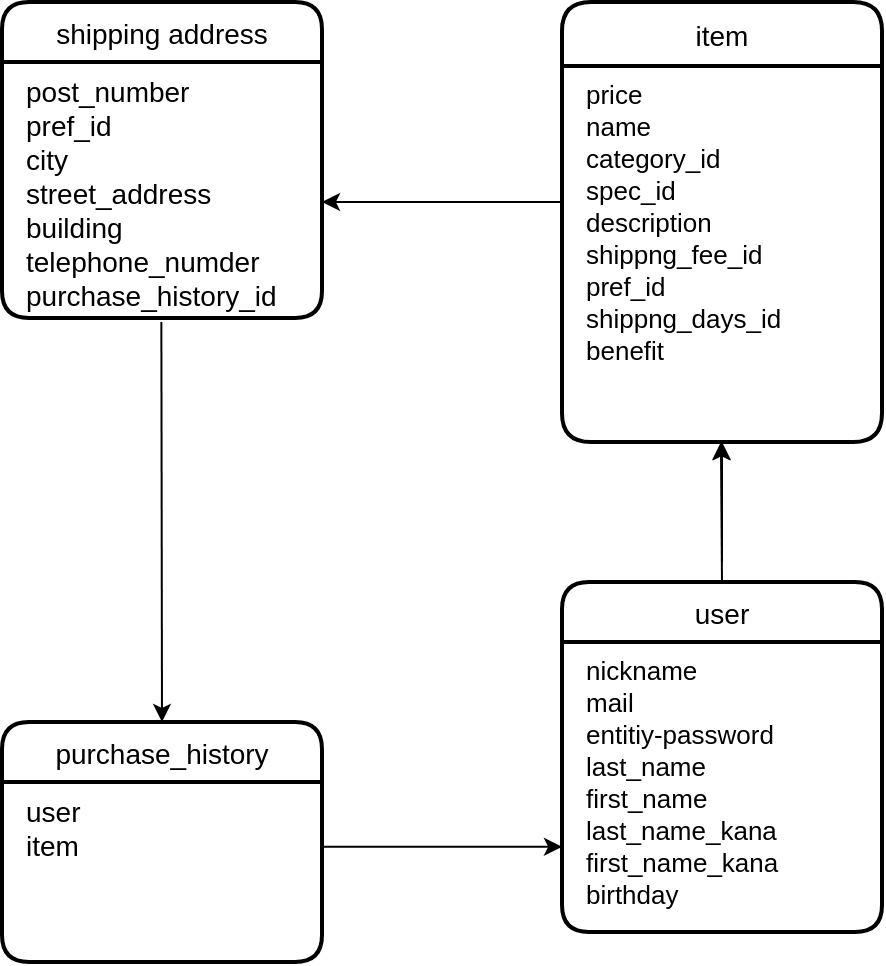 <mxfile>
    <diagram id="G2o_j3hD86nhH1nPVwL7" name="ページ1">
        <mxGraphModel dx="1004" dy="441" grid="1" gridSize="10" guides="1" tooltips="1" connect="1" arrows="1" fold="1" page="1" pageScale="1" pageWidth="1600" pageHeight="900" math="0" shadow="0">
            <root>
                <mxCell id="0"/>
                <mxCell id="1" parent="0"/>
                <mxCell id="53" style="edgeStyle=none;html=1;exitX=0.5;exitY=0;exitDx=0;exitDy=0;" parent="1" source="100" edge="1">
                    <mxGeometry relative="1" as="geometry">
                        <mxPoint x="719.47" y="504" as="sourcePoint"/>
                        <mxPoint x="719.47" y="300" as="targetPoint"/>
                    </mxGeometry>
                </mxCell>
                <mxCell id="56" style="edgeStyle=none;html=1;exitX=1;exitY=0.36;exitDx=0;exitDy=0;exitPerimeter=0;" parent="1" edge="1">
                    <mxGeometry relative="1" as="geometry">
                        <mxPoint x="520" y="502.4" as="sourcePoint"/>
                        <mxPoint x="640" y="502.429" as="targetPoint"/>
                    </mxGeometry>
                </mxCell>
                <mxCell id="58" style="edgeStyle=none;html=1;exitX=0;exitY=0.5;exitDx=0;exitDy=0;entryX=1;entryY=0.5;entryDx=0;entryDy=0;" parent="1" edge="1">
                    <mxGeometry relative="1" as="geometry">
                        <mxPoint x="640" y="180" as="sourcePoint"/>
                        <mxPoint x="520" y="180" as="targetPoint"/>
                    </mxGeometry>
                </mxCell>
                <mxCell id="57" style="edgeStyle=none;html=1;entryX=0.5;entryY=0;entryDx=0;entryDy=0;exitX=0.498;exitY=1.135;exitDx=0;exitDy=0;exitPerimeter=0;" parent="1" edge="1">
                    <mxGeometry relative="1" as="geometry">
                        <mxPoint x="439.68" y="240.05" as="sourcePoint"/>
                        <mxPoint x="440" y="440" as="targetPoint"/>
                    </mxGeometry>
                </mxCell>
                <mxCell id="95" value="item" style="swimlane;childLayout=stackLayout;horizontal=1;startSize=32;horizontalStack=0;rounded=1;fontSize=14;fontStyle=0;strokeWidth=2;resizeParent=0;resizeLast=1;shadow=0;dashed=0;align=center;" parent="1" vertex="1">
                    <mxGeometry x="640" y="80" width="160" height="220" as="geometry"/>
                </mxCell>
                <mxCell id="96" value="price&#10;name&#10;category_id&#10;spec_id&#10;description&#10;shippng_fee_id&#10;pref_id&#10;shippng_days_id&#10;benefit" style="align=left;strokeColor=none;fillColor=none;spacingLeft=10;fontSize=13;verticalAlign=top;resizable=0;rotatable=0;part=1;" parent="95" vertex="1">
                    <mxGeometry y="32" width="160" height="188" as="geometry"/>
                </mxCell>
                <mxCell id="98" value="purchase_history" style="swimlane;childLayout=stackLayout;horizontal=1;startSize=30;horizontalStack=0;rounded=1;fontSize=14;fontStyle=0;strokeWidth=2;resizeParent=0;resizeLast=1;shadow=0;dashed=0;align=center;" parent="1" vertex="1">
                    <mxGeometry x="360" y="440" width="160" height="120" as="geometry"/>
                </mxCell>
                <mxCell id="110" value="user&#10;item" style="align=left;strokeColor=none;fillColor=none;spacingLeft=10;fontSize=14;verticalAlign=top;resizable=0;rotatable=0;part=1;" parent="98" vertex="1">
                    <mxGeometry y="30" width="160" height="90" as="geometry"/>
                </mxCell>
                <mxCell id="100" value="user" style="swimlane;childLayout=stackLayout;horizontal=1;startSize=30;horizontalStack=0;rounded=1;fontSize=14;fontStyle=0;strokeWidth=2;resizeParent=0;resizeLast=1;shadow=0;dashed=0;align=center;" parent="1" vertex="1">
                    <mxGeometry x="640" y="370" width="160" height="175" as="geometry"/>
                </mxCell>
                <mxCell id="101" value="nickname&#10;mail&#10;entitiy-password&#10;last_name&#10;first_name&#10;last_name_kana&#10;first_name_kana&#10;birthday" style="align=left;strokeColor=none;fillColor=none;spacingLeft=10;fontSize=13;verticalAlign=top;resizable=0;rotatable=0;part=1;" parent="100" vertex="1">
                    <mxGeometry y="30" width="160" height="145" as="geometry"/>
                </mxCell>
                <mxCell id="104" value="shipping address" style="swimlane;childLayout=stackLayout;horizontal=1;startSize=30;horizontalStack=0;rounded=1;fontSize=14;fontStyle=0;strokeWidth=2;resizeParent=0;resizeLast=1;shadow=0;dashed=0;align=center;" parent="1" vertex="1">
                    <mxGeometry x="360" y="80" width="160" height="158" as="geometry"/>
                </mxCell>
                <mxCell id="105" value="post_number&#10;pref_id&#10;city&#10;street_address&#10;building&#10;telephone_numder&#10;purchase_history_id" style="align=left;strokeColor=none;fillColor=none;spacingLeft=10;fontSize=14;verticalAlign=top;resizable=0;rotatable=0;part=1;" parent="104" vertex="1">
                    <mxGeometry y="30" width="160" height="128" as="geometry"/>
                </mxCell>
                <mxCell id="111" value="" style="edgeStyle=none;html=1;fontSize=14;" parent="1" target="96" edge="1">
                    <mxGeometry relative="1" as="geometry">
                        <mxPoint x="720" y="360" as="sourcePoint"/>
                    </mxGeometry>
                </mxCell>
            </root>
        </mxGraphModel>
    </diagram>
</mxfile>
